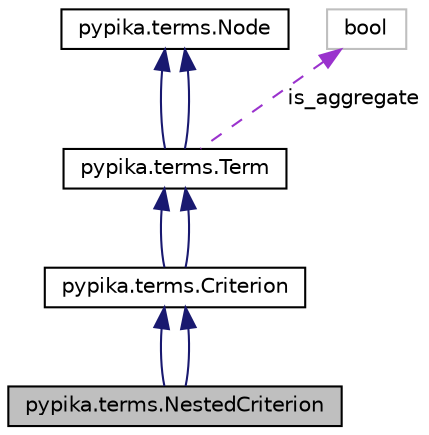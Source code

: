 digraph "pypika.terms.NestedCriterion"
{
 // LATEX_PDF_SIZE
  edge [fontname="Helvetica",fontsize="10",labelfontname="Helvetica",labelfontsize="10"];
  node [fontname="Helvetica",fontsize="10",shape=record];
  Node1 [label="pypika.terms.NestedCriterion",height=0.2,width=0.4,color="black", fillcolor="grey75", style="filled", fontcolor="black",tooltip=" "];
  Node2 -> Node1 [dir="back",color="midnightblue",fontsize="10",style="solid",fontname="Helvetica"];
  Node2 [label="pypika.terms.Criterion",height=0.2,width=0.4,color="black", fillcolor="white", style="filled",URL="$classpypika_1_1terms_1_1Criterion.html",tooltip=" "];
  Node3 -> Node2 [dir="back",color="midnightblue",fontsize="10",style="solid",fontname="Helvetica"];
  Node3 [label="pypika.terms.Term",height=0.2,width=0.4,color="black", fillcolor="white", style="filled",URL="$classpypika_1_1terms_1_1Term.html",tooltip=" "];
  Node4 -> Node3 [dir="back",color="midnightblue",fontsize="10",style="solid",fontname="Helvetica"];
  Node4 [label="pypika.terms.Node",height=0.2,width=0.4,color="black", fillcolor="white", style="filled",URL="$classpypika_1_1terms_1_1Node.html",tooltip=" "];
  Node4 -> Node3 [dir="back",color="midnightblue",fontsize="10",style="solid",fontname="Helvetica"];
  Node5 -> Node3 [dir="back",color="darkorchid3",fontsize="10",style="dashed",label=" is_aggregate" ,fontname="Helvetica"];
  Node5 [label="bool",height=0.2,width=0.4,color="grey75", fillcolor="white", style="filled",tooltip=" "];
  Node3 -> Node2 [dir="back",color="midnightblue",fontsize="10",style="solid",fontname="Helvetica"];
  Node2 -> Node1 [dir="back",color="midnightblue",fontsize="10",style="solid",fontname="Helvetica"];
}
